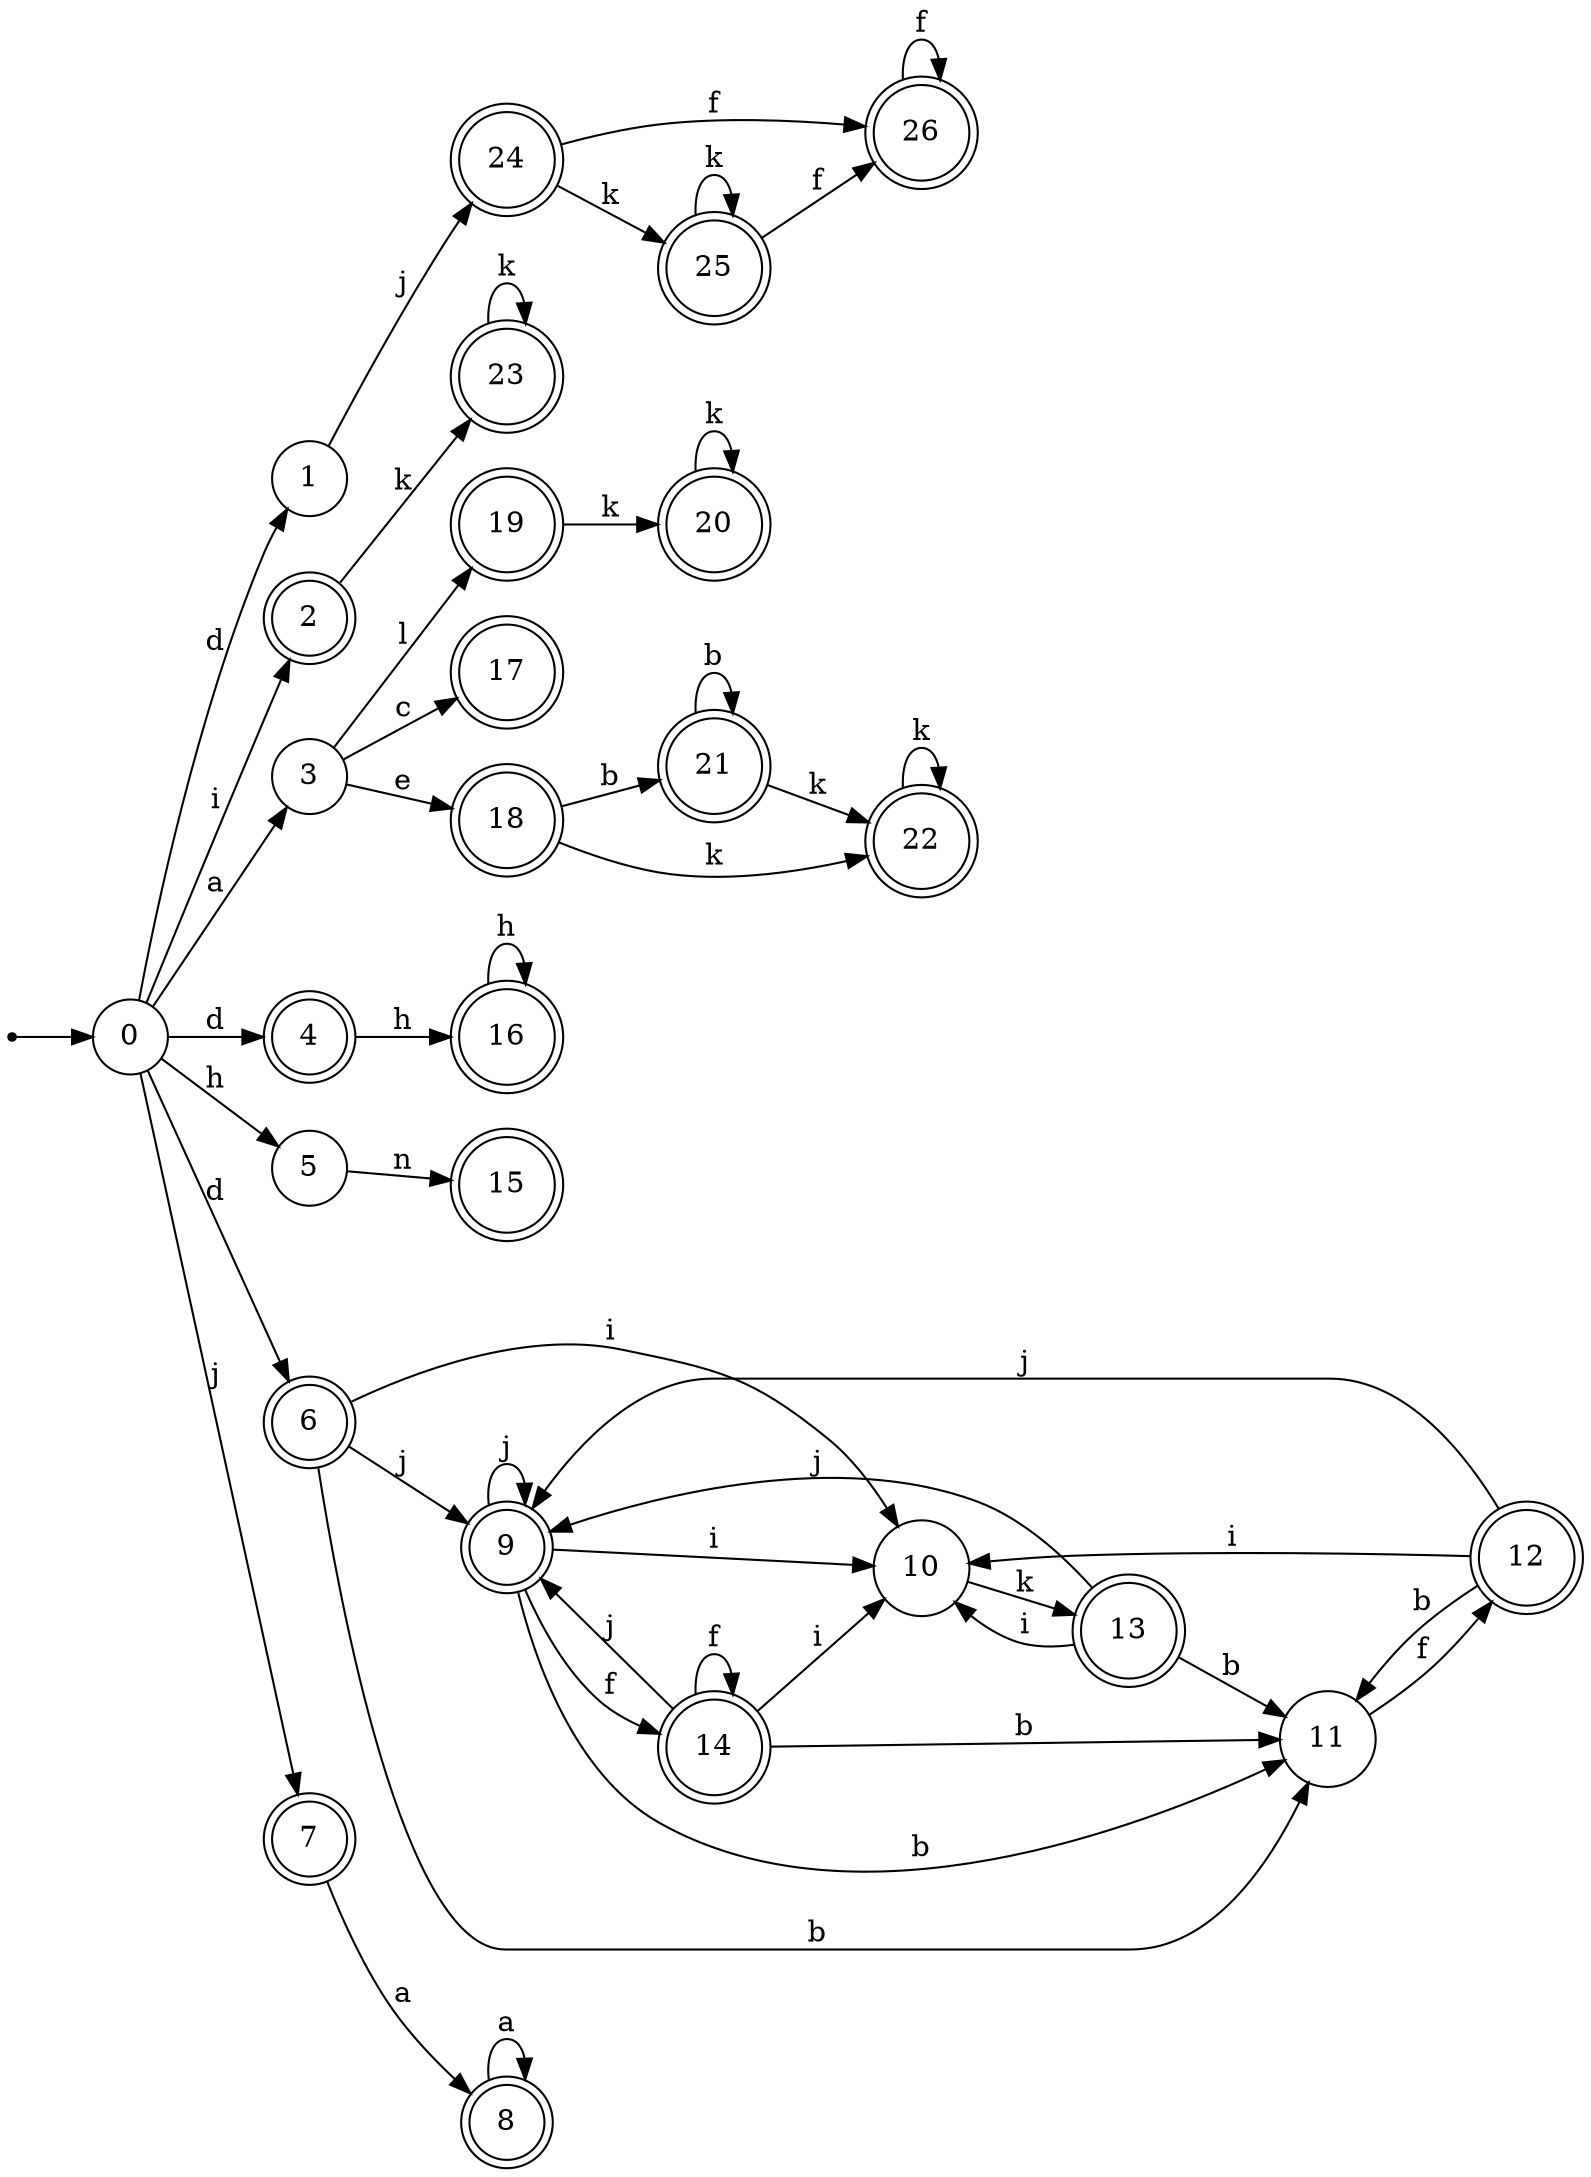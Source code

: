 digraph finite_state_machine {
rankdir=LR;
size="20,20";
node [shape = point]; "dummy0"
node [shape = circle]; "0";
"dummy0" -> "0";
node [shape = circle]; "1";
node [shape = doublecircle]; "2";node [shape = circle]; "3";
node [shape = doublecircle]; "4";node [shape = circle]; "5";
node [shape = doublecircle]; "6";node [shape = doublecircle]; "7";node [shape = doublecircle]; "8";node [shape = doublecircle]; "9";node [shape = circle]; "10";
node [shape = circle]; "11";
node [shape = doublecircle]; "12";node [shape = doublecircle]; "13";node [shape = doublecircle]; "14";node [shape = doublecircle]; "15";node [shape = doublecircle]; "16";node [shape = doublecircle]; "17";node [shape = doublecircle]; "18";node [shape = doublecircle]; "19";node [shape = doublecircle]; "20";node [shape = doublecircle]; "21";node [shape = doublecircle]; "22";node [shape = doublecircle]; "23";node [shape = doublecircle]; "24";node [shape = doublecircle]; "25";node [shape = doublecircle]; "26";"0" -> "1" [label = "d"];
 "0" -> "4" [label = "d"];
 "0" -> "6" [label = "d"];
 "0" -> "2" [label = "i"];
 "0" -> "3" [label = "a"];
 "0" -> "5" [label = "h"];
 "0" -> "7" [label = "j"];
 "7" -> "8" [label = "a"];
 "8" -> "8" [label = "a"];
 "6" -> "9" [label = "j"];
 "6" -> "10" [label = "i"];
 "6" -> "11" [label = "b"];
 "11" -> "12" [label = "f"];
 "12" -> "11" [label = "b"];
 "12" -> "9" [label = "j"];
 "12" -> "10" [label = "i"];
 "10" -> "13" [label = "k"];
 "13" -> "10" [label = "i"];
 "13" -> "9" [label = "j"];
 "13" -> "11" [label = "b"];
 "9" -> "9" [label = "j"];
 "9" -> "14" [label = "f"];
 "9" -> "10" [label = "i"];
 "9" -> "11" [label = "b"];
 "14" -> "14" [label = "f"];
 "14" -> "9" [label = "j"];
 "14" -> "10" [label = "i"];
 "14" -> "11" [label = "b"];
 "5" -> "15" [label = "n"];
 "4" -> "16" [label = "h"];
 "16" -> "16" [label = "h"];
 "3" -> "17" [label = "c"];
 "3" -> "18" [label = "e"];
 "3" -> "19" [label = "l"];
 "19" -> "20" [label = "k"];
 "20" -> "20" [label = "k"];
 "18" -> "21" [label = "b"];
 "18" -> "22" [label = "k"];
 "22" -> "22" [label = "k"];
 "21" -> "21" [label = "b"];
 "21" -> "22" [label = "k"];
 "2" -> "23" [label = "k"];
 "23" -> "23" [label = "k"];
 "1" -> "24" [label = "j"];
 "24" -> "25" [label = "k"];
 "24" -> "26" [label = "f"];
 "26" -> "26" [label = "f"];
 "25" -> "25" [label = "k"];
 "25" -> "26" [label = "f"];
 }
